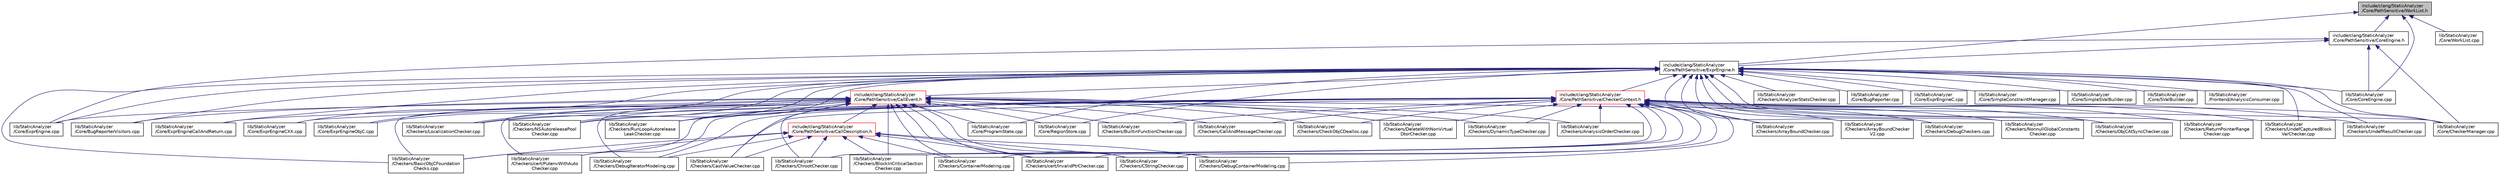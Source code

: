digraph "include/clang/StaticAnalyzer/Core/PathSensitive/WorkList.h"
{
 // LATEX_PDF_SIZE
  bgcolor="transparent";
  edge [fontname="Helvetica",fontsize="10",labelfontname="Helvetica",labelfontsize="10"];
  node [fontname="Helvetica",fontsize="10",shape=record];
  Node1 [label="include/clang/StaticAnalyzer\l/Core/PathSensitive/WorkList.h",height=0.2,width=0.4,color="black", fillcolor="grey75", style="filled", fontcolor="black",tooltip=" "];
  Node1 -> Node2 [dir="back",color="midnightblue",fontsize="10",style="solid",fontname="Helvetica"];
  Node2 [label="include/clang/StaticAnalyzer\l/Core/PathSensitive/CoreEngine.h",height=0.2,width=0.4,color="black",URL="$CoreEngine_8h.html",tooltip=" "];
  Node2 -> Node3 [dir="back",color="midnightblue",fontsize="10",style="solid",fontname="Helvetica"];
  Node3 [label="include/clang/StaticAnalyzer\l/Core/PathSensitive/ExprEngine.h",height=0.2,width=0.4,color="black",URL="$ExprEngine_8h.html",tooltip=" "];
  Node3 -> Node4 [dir="back",color="midnightblue",fontsize="10",style="solid",fontname="Helvetica"];
  Node4 [label="include/clang/StaticAnalyzer\l/Core/PathSensitive/CallEvent.h",height=0.2,width=0.4,color="red",URL="$CallEvent_8h.html",tooltip=" "];
  Node4 -> Node5 [dir="back",color="midnightblue",fontsize="10",style="solid",fontname="Helvetica"];
  Node5 [label="include/clang/StaticAnalyzer\l/Core/PathSensitive/CallDescription.h",height=0.2,width=0.4,color="red",URL="$CallDescription_8h.html",tooltip=" "];
  Node5 -> Node6 [dir="back",color="midnightblue",fontsize="10",style="solid",fontname="Helvetica"];
  Node6 [label="lib/StaticAnalyzer\l/Checkers/BasicObjCFoundation\lChecks.cpp",height=0.2,width=0.4,color="black",URL="$BasicObjCFoundationChecks_8cpp.html",tooltip=" "];
  Node5 -> Node7 [dir="back",color="midnightblue",fontsize="10",style="solid",fontname="Helvetica"];
  Node7 [label="lib/StaticAnalyzer\l/Checkers/BlockInCriticalSection\lChecker.cpp",height=0.2,width=0.4,color="black",URL="$BlockInCriticalSectionChecker_8cpp.html",tooltip=" "];
  Node5 -> Node8 [dir="back",color="midnightblue",fontsize="10",style="solid",fontname="Helvetica"];
  Node8 [label="lib/StaticAnalyzer\l/Checkers/CastValueChecker.cpp",height=0.2,width=0.4,color="black",URL="$CastValueChecker_8cpp.html",tooltip=" "];
  Node5 -> Node9 [dir="back",color="midnightblue",fontsize="10",style="solid",fontname="Helvetica"];
  Node9 [label="lib/StaticAnalyzer\l/Checkers/cert/InvalidPtrChecker.cpp",height=0.2,width=0.4,color="black",URL="$InvalidPtrChecker_8cpp.html",tooltip=" "];
  Node5 -> Node10 [dir="back",color="midnightblue",fontsize="10",style="solid",fontname="Helvetica"];
  Node10 [label="lib/StaticAnalyzer\l/Checkers/cert/PutenvWithAuto\lChecker.cpp",height=0.2,width=0.4,color="black",URL="$PutenvWithAutoChecker_8cpp.html",tooltip=" "];
  Node5 -> Node11 [dir="back",color="midnightblue",fontsize="10",style="solid",fontname="Helvetica"];
  Node11 [label="lib/StaticAnalyzer\l/Checkers/ChrootChecker.cpp",height=0.2,width=0.4,color="black",URL="$ChrootChecker_8cpp.html",tooltip=" "];
  Node5 -> Node12 [dir="back",color="midnightblue",fontsize="10",style="solid",fontname="Helvetica"];
  Node12 [label="lib/StaticAnalyzer\l/Checkers/ContainerModeling.cpp",height=0.2,width=0.4,color="black",URL="$ContainerModeling_8cpp.html",tooltip=" "];
  Node5 -> Node13 [dir="back",color="midnightblue",fontsize="10",style="solid",fontname="Helvetica"];
  Node13 [label="lib/StaticAnalyzer\l/Checkers/CStringChecker.cpp",height=0.2,width=0.4,color="black",URL="$CStringChecker_8cpp.html",tooltip=" "];
  Node5 -> Node14 [dir="back",color="midnightblue",fontsize="10",style="solid",fontname="Helvetica"];
  Node14 [label="lib/StaticAnalyzer\l/Checkers/DebugContainerModeling.cpp",height=0.2,width=0.4,color="black",URL="$DebugContainerModeling_8cpp.html",tooltip=" "];
  Node5 -> Node15 [dir="back",color="midnightblue",fontsize="10",style="solid",fontname="Helvetica"];
  Node15 [label="lib/StaticAnalyzer\l/Checkers/DebugIteratorModeling.cpp",height=0.2,width=0.4,color="black",URL="$DebugIteratorModeling_8cpp.html",tooltip=" "];
  Node4 -> Node36 [dir="back",color="midnightblue",fontsize="10",style="solid",fontname="Helvetica"];
  Node36 [label="lib/StaticAnalyzer\l/Checkers/AnalysisOrderChecker.cpp",height=0.2,width=0.4,color="black",URL="$AnalysisOrderChecker_8cpp.html",tooltip=" "];
  Node4 -> Node6 [dir="back",color="midnightblue",fontsize="10",style="solid",fontname="Helvetica"];
  Node4 -> Node7 [dir="back",color="midnightblue",fontsize="10",style="solid",fontname="Helvetica"];
  Node4 -> Node37 [dir="back",color="midnightblue",fontsize="10",style="solid",fontname="Helvetica"];
  Node37 [label="lib/StaticAnalyzer\l/Checkers/BuiltinFunctionChecker.cpp",height=0.2,width=0.4,color="black",URL="$BuiltinFunctionChecker_8cpp.html",tooltip=" "];
  Node4 -> Node38 [dir="back",color="midnightblue",fontsize="10",style="solid",fontname="Helvetica"];
  Node38 [label="lib/StaticAnalyzer\l/Checkers/CallAndMessageChecker.cpp",height=0.2,width=0.4,color="black",URL="$CallAndMessageChecker_8cpp.html",tooltip=" "];
  Node4 -> Node8 [dir="back",color="midnightblue",fontsize="10",style="solid",fontname="Helvetica"];
  Node4 -> Node9 [dir="back",color="midnightblue",fontsize="10",style="solid",fontname="Helvetica"];
  Node4 -> Node10 [dir="back",color="midnightblue",fontsize="10",style="solid",fontname="Helvetica"];
  Node4 -> Node39 [dir="back",color="midnightblue",fontsize="10",style="solid",fontname="Helvetica"];
  Node39 [label="lib/StaticAnalyzer\l/Checkers/CheckObjCDealloc.cpp",height=0.2,width=0.4,color="black",URL="$CheckObjCDealloc_8cpp.html",tooltip=" "];
  Node4 -> Node11 [dir="back",color="midnightblue",fontsize="10",style="solid",fontname="Helvetica"];
  Node4 -> Node12 [dir="back",color="midnightblue",fontsize="10",style="solid",fontname="Helvetica"];
  Node4 -> Node13 [dir="back",color="midnightblue",fontsize="10",style="solid",fontname="Helvetica"];
  Node4 -> Node14 [dir="back",color="midnightblue",fontsize="10",style="solid",fontname="Helvetica"];
  Node4 -> Node15 [dir="back",color="midnightblue",fontsize="10",style="solid",fontname="Helvetica"];
  Node4 -> Node40 [dir="back",color="midnightblue",fontsize="10",style="solid",fontname="Helvetica"];
  Node40 [label="lib/StaticAnalyzer\l/Checkers/DeleteWithNonVirtual\lDtorChecker.cpp",height=0.2,width=0.4,color="black",URL="$DeleteWithNonVirtualDtorChecker_8cpp.html",tooltip=" "];
  Node4 -> Node41 [dir="back",color="midnightblue",fontsize="10",style="solid",fontname="Helvetica"];
  Node41 [label="lib/StaticAnalyzer\l/Checkers/DynamicTypeChecker.cpp",height=0.2,width=0.4,color="black",URL="$DynamicTypeChecker_8cpp.html",tooltip=" "];
  Node4 -> Node47 [dir="back",color="midnightblue",fontsize="10",style="solid",fontname="Helvetica"];
  Node47 [label="lib/StaticAnalyzer\l/Checkers/LocalizationChecker.cpp",height=0.2,width=0.4,color="black",URL="$LocalizationChecker_8cpp.html",tooltip=" "];
  Node4 -> Node58 [dir="back",color="midnightblue",fontsize="10",style="solid",fontname="Helvetica"];
  Node58 [label="lib/StaticAnalyzer\l/Checkers/NSAutoreleasePool\lChecker.cpp",height=0.2,width=0.4,color="black",URL="$NSAutoreleasePoolChecker_8cpp.html",tooltip=" "];
  Node4 -> Node67 [dir="back",color="midnightblue",fontsize="10",style="solid",fontname="Helvetica"];
  Node67 [label="lib/StaticAnalyzer\l/Checkers/RunLoopAutorelease\lLeakChecker.cpp",height=0.2,width=0.4,color="black",URL="$RunLoopAutoreleaseLeakChecker_8cpp.html",tooltip=" "];
  Node4 -> Node79 [dir="back",color="midnightblue",fontsize="10",style="solid",fontname="Helvetica"];
  Node79 [label="lib/StaticAnalyzer\l/Core/BugReporterVisitors.cpp",height=0.2,width=0.4,color="black",URL="$BugReporterVisitors_8cpp.html",tooltip=" "];
  Node4 -> Node80 [dir="back",color="midnightblue",fontsize="10",style="solid",fontname="Helvetica"];
  Node80 [label="lib/StaticAnalyzer\l/Core/CheckerManager.cpp",height=0.2,width=0.4,color="black",URL="$CheckerManager_8cpp.html",tooltip=" "];
  Node4 -> Node82 [dir="back",color="midnightblue",fontsize="10",style="solid",fontname="Helvetica"];
  Node82 [label="lib/StaticAnalyzer\l/Core/ExprEngine.cpp",height=0.2,width=0.4,color="black",URL="$ExprEngine_8cpp.html",tooltip=" "];
  Node4 -> Node83 [dir="back",color="midnightblue",fontsize="10",style="solid",fontname="Helvetica"];
  Node83 [label="lib/StaticAnalyzer\l/Core/ExprEngineCallAndReturn.cpp",height=0.2,width=0.4,color="black",URL="$ExprEngineCallAndReturn_8cpp.html",tooltip=" "];
  Node4 -> Node84 [dir="back",color="midnightblue",fontsize="10",style="solid",fontname="Helvetica"];
  Node84 [label="lib/StaticAnalyzer\l/Core/ExprEngineCXX.cpp",height=0.2,width=0.4,color="black",URL="$ExprEngineCXX_8cpp.html",tooltip=" "];
  Node4 -> Node85 [dir="back",color="midnightblue",fontsize="10",style="solid",fontname="Helvetica"];
  Node85 [label="lib/StaticAnalyzer\l/Core/ExprEngineObjC.cpp",height=0.2,width=0.4,color="black",URL="$ExprEngineObjC_8cpp.html",tooltip=" "];
  Node4 -> Node87 [dir="back",color="midnightblue",fontsize="10",style="solid",fontname="Helvetica"];
  Node87 [label="lib/StaticAnalyzer\l/Core/ProgramState.cpp",height=0.2,width=0.4,color="black",URL="$ProgramState_8cpp.html",tooltip=" "];
  Node4 -> Node88 [dir="back",color="midnightblue",fontsize="10",style="solid",fontname="Helvetica"];
  Node88 [label="lib/StaticAnalyzer\l/Core/RegionStore.cpp",height=0.2,width=0.4,color="black",URL="$RegionStore_8cpp.html",tooltip=" "];
  Node3 -> Node90 [dir="back",color="midnightblue",fontsize="10",style="solid",fontname="Helvetica"];
  Node90 [label="include/clang/StaticAnalyzer\l/Core/PathSensitive/CheckerContext.h",height=0.2,width=0.4,color="red",URL="$CheckerContext_8h.html",tooltip=" "];
  Node90 -> Node36 [dir="back",color="midnightblue",fontsize="10",style="solid",fontname="Helvetica"];
  Node90 -> Node96 [dir="back",color="midnightblue",fontsize="10",style="solid",fontname="Helvetica"];
  Node96 [label="lib/StaticAnalyzer\l/Checkers/ArrayBoundChecker.cpp",height=0.2,width=0.4,color="black",URL="$ArrayBoundChecker_8cpp.html",tooltip=" "];
  Node90 -> Node97 [dir="back",color="midnightblue",fontsize="10",style="solid",fontname="Helvetica"];
  Node97 [label="lib/StaticAnalyzer\l/Checkers/ArrayBoundChecker\lV2.cpp",height=0.2,width=0.4,color="black",URL="$ArrayBoundCheckerV2_8cpp.html",tooltip=" "];
  Node90 -> Node6 [dir="back",color="midnightblue",fontsize="10",style="solid",fontname="Helvetica"];
  Node90 -> Node7 [dir="back",color="midnightblue",fontsize="10",style="solid",fontname="Helvetica"];
  Node90 -> Node37 [dir="back",color="midnightblue",fontsize="10",style="solid",fontname="Helvetica"];
  Node90 -> Node38 [dir="back",color="midnightblue",fontsize="10",style="solid",fontname="Helvetica"];
  Node90 -> Node8 [dir="back",color="midnightblue",fontsize="10",style="solid",fontname="Helvetica"];
  Node90 -> Node9 [dir="back",color="midnightblue",fontsize="10",style="solid",fontname="Helvetica"];
  Node90 -> Node10 [dir="back",color="midnightblue",fontsize="10",style="solid",fontname="Helvetica"];
  Node90 -> Node39 [dir="back",color="midnightblue",fontsize="10",style="solid",fontname="Helvetica"];
  Node90 -> Node11 [dir="back",color="midnightblue",fontsize="10",style="solid",fontname="Helvetica"];
  Node90 -> Node12 [dir="back",color="midnightblue",fontsize="10",style="solid",fontname="Helvetica"];
  Node90 -> Node13 [dir="back",color="midnightblue",fontsize="10",style="solid",fontname="Helvetica"];
  Node90 -> Node107 [dir="back",color="midnightblue",fontsize="10",style="solid",fontname="Helvetica"];
  Node107 [label="lib/StaticAnalyzer\l/Checkers/DebugCheckers.cpp",height=0.2,width=0.4,color="black",URL="$DebugCheckers_8cpp.html",tooltip=" "];
  Node90 -> Node14 [dir="back",color="midnightblue",fontsize="10",style="solid",fontname="Helvetica"];
  Node90 -> Node15 [dir="back",color="midnightblue",fontsize="10",style="solid",fontname="Helvetica"];
  Node90 -> Node40 [dir="back",color="midnightblue",fontsize="10",style="solid",fontname="Helvetica"];
  Node90 -> Node41 [dir="back",color="midnightblue",fontsize="10",style="solid",fontname="Helvetica"];
  Node90 -> Node47 [dir="back",color="midnightblue",fontsize="10",style="solid",fontname="Helvetica"];
  Node90 -> Node115 [dir="back",color="midnightblue",fontsize="10",style="solid",fontname="Helvetica"];
  Node115 [label="lib/StaticAnalyzer\l/Checkers/NonnullGlobalConstants\lChecker.cpp",height=0.2,width=0.4,color="black",URL="$NonnullGlobalConstantsChecker_8cpp.html",tooltip=" "];
  Node90 -> Node58 [dir="back",color="midnightblue",fontsize="10",style="solid",fontname="Helvetica"];
  Node90 -> Node117 [dir="back",color="midnightblue",fontsize="10",style="solid",fontname="Helvetica"];
  Node117 [label="lib/StaticAnalyzer\l/Checkers/ObjCAtSyncChecker.cpp",height=0.2,width=0.4,color="black",URL="$ObjCAtSyncChecker_8cpp.html",tooltip=" "];
  Node90 -> Node123 [dir="back",color="midnightblue",fontsize="10",style="solid",fontname="Helvetica"];
  Node123 [label="lib/StaticAnalyzer\l/Checkers/ReturnPointerRange\lChecker.cpp",height=0.2,width=0.4,color="black",URL="$ReturnPointerRangeChecker_8cpp.html",tooltip=" "];
  Node90 -> Node67 [dir="back",color="midnightblue",fontsize="10",style="solid",fontname="Helvetica"];
  Node90 -> Node126 [dir="back",color="midnightblue",fontsize="10",style="solid",fontname="Helvetica"];
  Node126 [label="lib/StaticAnalyzer\l/Checkers/UndefCapturedBlock\lVarChecker.cpp",height=0.2,width=0.4,color="black",URL="$UndefCapturedBlockVarChecker_8cpp.html",tooltip=" "];
  Node90 -> Node129 [dir="back",color="midnightblue",fontsize="10",style="solid",fontname="Helvetica"];
  Node129 [label="lib/StaticAnalyzer\l/Checkers/UndefResultChecker.cpp",height=0.2,width=0.4,color="black",URL="$UndefResultChecker_8cpp.html",tooltip=" "];
  Node90 -> Node80 [dir="back",color="midnightblue",fontsize="10",style="solid",fontname="Helvetica"];
  Node3 -> Node137 [dir="back",color="midnightblue",fontsize="10",style="solid",fontname="Helvetica"];
  Node137 [label="lib/StaticAnalyzer\l/Checkers/AnalyzerStatsChecker.cpp",height=0.2,width=0.4,color="black",URL="$AnalyzerStatsChecker_8cpp.html",tooltip=" "];
  Node3 -> Node96 [dir="back",color="midnightblue",fontsize="10",style="solid",fontname="Helvetica"];
  Node3 -> Node97 [dir="back",color="midnightblue",fontsize="10",style="solid",fontname="Helvetica"];
  Node3 -> Node6 [dir="back",color="midnightblue",fontsize="10",style="solid",fontname="Helvetica"];
  Node3 -> Node107 [dir="back",color="midnightblue",fontsize="10",style="solid",fontname="Helvetica"];
  Node3 -> Node47 [dir="back",color="midnightblue",fontsize="10",style="solid",fontname="Helvetica"];
  Node3 -> Node115 [dir="back",color="midnightblue",fontsize="10",style="solid",fontname="Helvetica"];
  Node3 -> Node58 [dir="back",color="midnightblue",fontsize="10",style="solid",fontname="Helvetica"];
  Node3 -> Node117 [dir="back",color="midnightblue",fontsize="10",style="solid",fontname="Helvetica"];
  Node3 -> Node123 [dir="back",color="midnightblue",fontsize="10",style="solid",fontname="Helvetica"];
  Node3 -> Node67 [dir="back",color="midnightblue",fontsize="10",style="solid",fontname="Helvetica"];
  Node3 -> Node126 [dir="back",color="midnightblue",fontsize="10",style="solid",fontname="Helvetica"];
  Node3 -> Node129 [dir="back",color="midnightblue",fontsize="10",style="solid",fontname="Helvetica"];
  Node3 -> Node138 [dir="back",color="midnightblue",fontsize="10",style="solid",fontname="Helvetica"];
  Node138 [label="lib/StaticAnalyzer\l/Core/BugReporter.cpp",height=0.2,width=0.4,color="black",URL="$BugReporter_8cpp.html",tooltip=" "];
  Node3 -> Node79 [dir="back",color="midnightblue",fontsize="10",style="solid",fontname="Helvetica"];
  Node3 -> Node80 [dir="back",color="midnightblue",fontsize="10",style="solid",fontname="Helvetica"];
  Node3 -> Node139 [dir="back",color="midnightblue",fontsize="10",style="solid",fontname="Helvetica"];
  Node139 [label="lib/StaticAnalyzer\l/Core/CoreEngine.cpp",height=0.2,width=0.4,color="black",URL="$CoreEngine_8cpp.html",tooltip=" "];
  Node3 -> Node82 [dir="back",color="midnightblue",fontsize="10",style="solid",fontname="Helvetica"];
  Node3 -> Node140 [dir="back",color="midnightblue",fontsize="10",style="solid",fontname="Helvetica"];
  Node140 [label="lib/StaticAnalyzer\l/Core/ExprEngineC.cpp",height=0.2,width=0.4,color="black",URL="$ExprEngineC_8cpp.html",tooltip=" "];
  Node3 -> Node83 [dir="back",color="midnightblue",fontsize="10",style="solid",fontname="Helvetica"];
  Node3 -> Node84 [dir="back",color="midnightblue",fontsize="10",style="solid",fontname="Helvetica"];
  Node3 -> Node85 [dir="back",color="midnightblue",fontsize="10",style="solid",fontname="Helvetica"];
  Node3 -> Node87 [dir="back",color="midnightblue",fontsize="10",style="solid",fontname="Helvetica"];
  Node3 -> Node88 [dir="back",color="midnightblue",fontsize="10",style="solid",fontname="Helvetica"];
  Node3 -> Node141 [dir="back",color="midnightblue",fontsize="10",style="solid",fontname="Helvetica"];
  Node141 [label="lib/StaticAnalyzer\l/Core/SimpleConstraintManager.cpp",height=0.2,width=0.4,color="black",URL="$SimpleConstraintManager_8cpp.html",tooltip=" "];
  Node3 -> Node142 [dir="back",color="midnightblue",fontsize="10",style="solid",fontname="Helvetica"];
  Node142 [label="lib/StaticAnalyzer\l/Core/SimpleSValBuilder.cpp",height=0.2,width=0.4,color="black",URL="$SimpleSValBuilder_8cpp.html",tooltip=" "];
  Node3 -> Node143 [dir="back",color="midnightblue",fontsize="10",style="solid",fontname="Helvetica"];
  Node143 [label="lib/StaticAnalyzer\l/Core/SValBuilder.cpp",height=0.2,width=0.4,color="black",URL="$SValBuilder_8cpp.html",tooltip=" "];
  Node3 -> Node144 [dir="back",color="midnightblue",fontsize="10",style="solid",fontname="Helvetica"];
  Node144 [label="lib/StaticAnalyzer\l/Frontend/AnalysisConsumer.cpp",height=0.2,width=0.4,color="black",URL="$AnalysisConsumer_8cpp.html",tooltip=" "];
  Node2 -> Node80 [dir="back",color="midnightblue",fontsize="10",style="solid",fontname="Helvetica"];
  Node2 -> Node139 [dir="back",color="midnightblue",fontsize="10",style="solid",fontname="Helvetica"];
  Node2 -> Node82 [dir="back",color="midnightblue",fontsize="10",style="solid",fontname="Helvetica"];
  Node1 -> Node3 [dir="back",color="midnightblue",fontsize="10",style="solid",fontname="Helvetica"];
  Node1 -> Node139 [dir="back",color="midnightblue",fontsize="10",style="solid",fontname="Helvetica"];
  Node1 -> Node145 [dir="back",color="midnightblue",fontsize="10",style="solid",fontname="Helvetica"];
  Node145 [label="lib/StaticAnalyzer\l/Core/WorkList.cpp",height=0.2,width=0.4,color="black",URL="$WorkList_8cpp.html",tooltip=" "];
}
